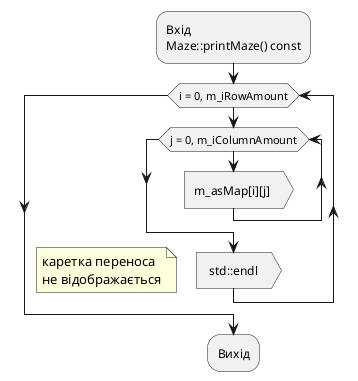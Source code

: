 @startuml
-Вхід\nMaze::printMaze() const
while(i = 0, m_iRowAmount)
    while(j = 0, m_iColumnAmount)
        :m_asMap[i][j] >
    endwhile
    : std::endl >
    floating note left: каретка переноса\nне відображається
endwhile
-Вихід
@enduml